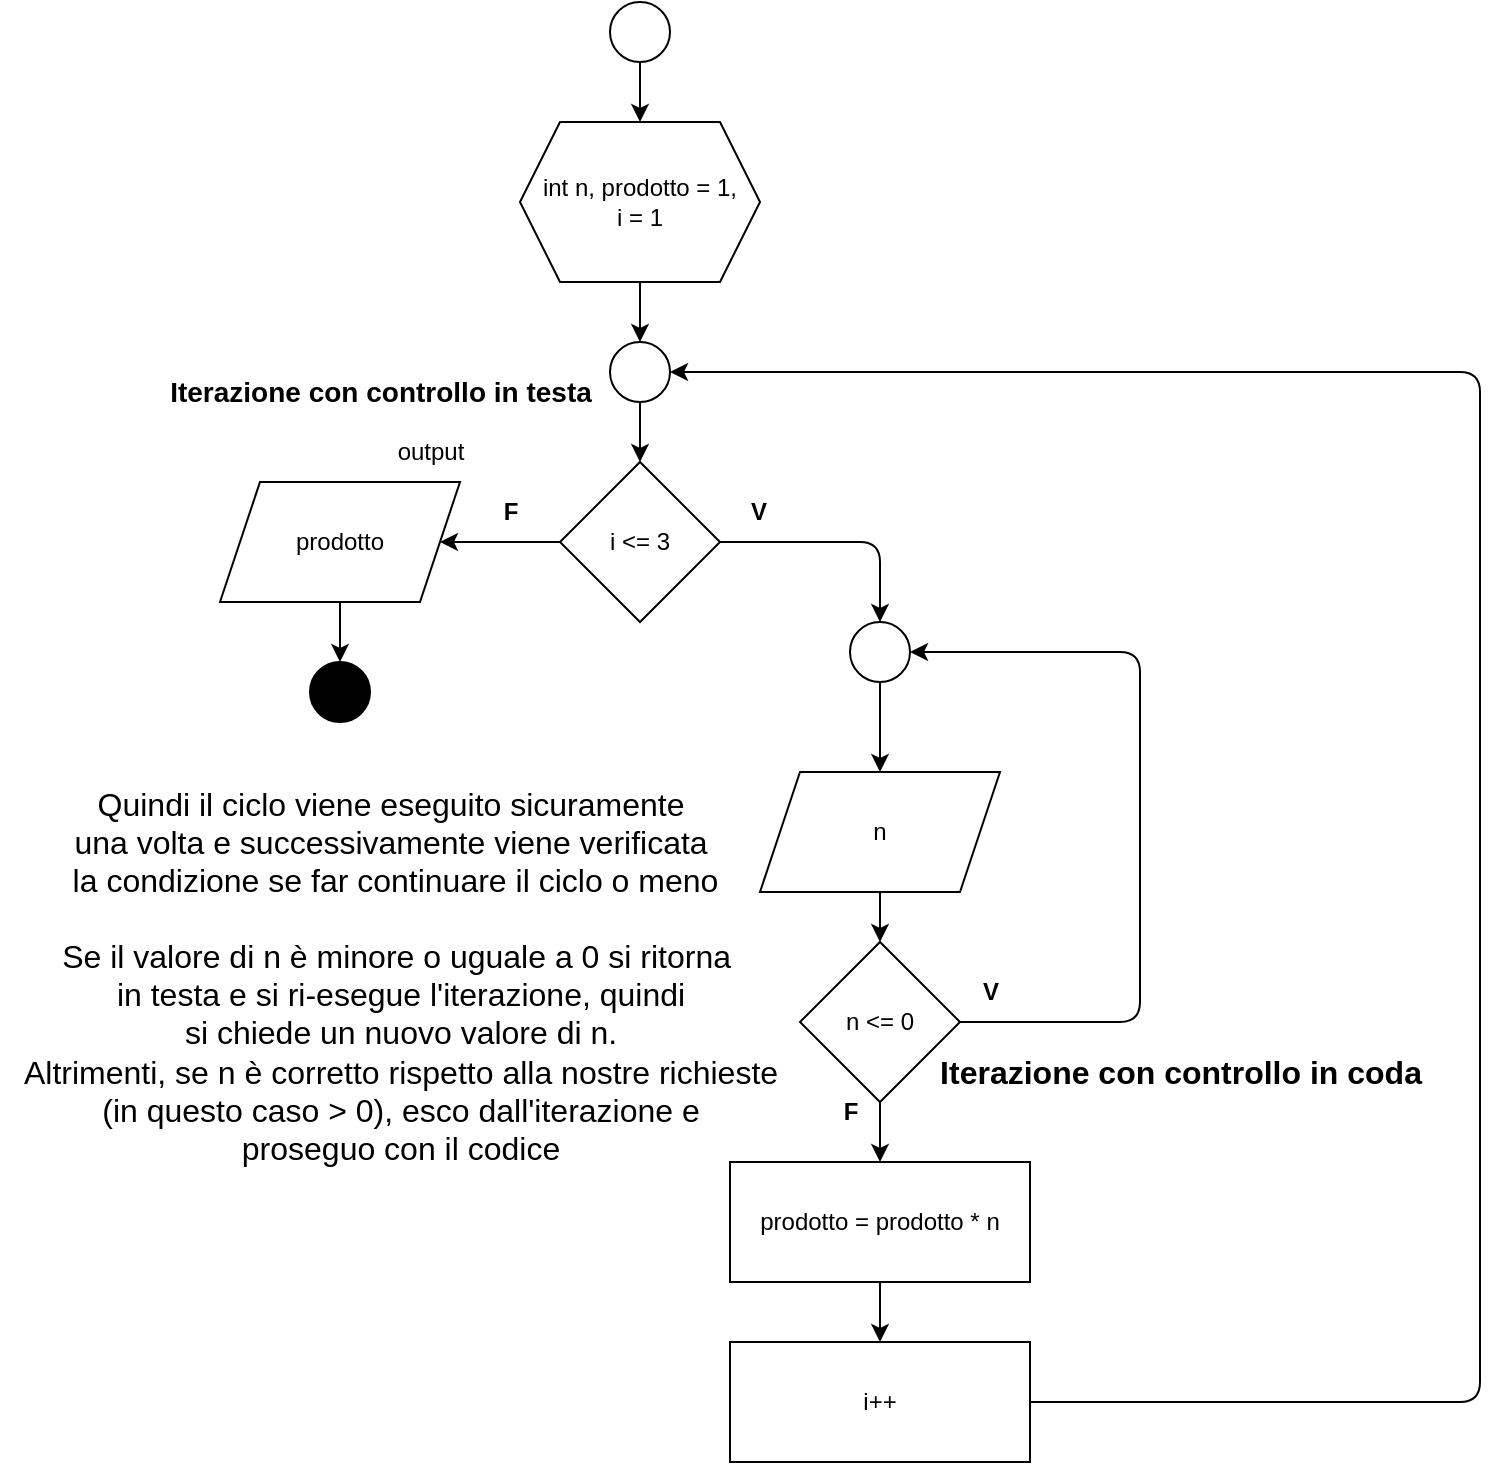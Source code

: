 <mxfile>
    <diagram id="iU-B655GjEMLHaXcKzl4" name="Pagina-1">
        <mxGraphModel dx="502" dy="692" grid="1" gridSize="10" guides="1" tooltips="1" connect="1" arrows="1" fold="1" page="1" pageScale="1" pageWidth="827" pageHeight="1169" math="0" shadow="0">
            <root>
                <mxCell id="0"/>
                <mxCell id="1" parent="0"/>
                <mxCell id="47" value="" style="edgeStyle=none;html=1;fontSize=14;" parent="1" source="2" target="46" edge="1">
                    <mxGeometry relative="1" as="geometry"/>
                </mxCell>
                <mxCell id="2" value="int n, prodotto = 1, &lt;br&gt;i = 1" style="shape=hexagon;perimeter=hexagonPerimeter2;whiteSpace=wrap;html=1;fixedSize=1;" parent="1" vertex="1">
                    <mxGeometry x="310" y="110" width="120" height="80" as="geometry"/>
                </mxCell>
                <mxCell id="51" value="" style="edgeStyle=none;html=1;fontSize=14;" parent="1" source="12" target="26" edge="1">
                    <mxGeometry relative="1" as="geometry"/>
                </mxCell>
                <mxCell id="12" value="" style="ellipse;whiteSpace=wrap;html=1;aspect=fixed;" parent="1" vertex="1">
                    <mxGeometry x="475" y="360" width="30" height="30" as="geometry"/>
                </mxCell>
                <mxCell id="18" value="" style="edgeStyle=none;html=1;" parent="1" source="17" target="2" edge="1">
                    <mxGeometry relative="1" as="geometry"/>
                </mxCell>
                <mxCell id="17" value="" style="ellipse;whiteSpace=wrap;html=1;aspect=fixed;" parent="1" vertex="1">
                    <mxGeometry x="355" y="50" width="30" height="30" as="geometry"/>
                </mxCell>
                <mxCell id="23" value="" style="edgeStyle=none;html=1;" parent="1" source="19" target="22" edge="1">
                    <mxGeometry relative="1" as="geometry"/>
                </mxCell>
                <mxCell id="19" value="prodotto" style="shape=parallelogram;perimeter=parallelogramPerimeter;whiteSpace=wrap;html=1;fixedSize=1;" parent="1" vertex="1">
                    <mxGeometry x="160" y="290" width="120" height="60" as="geometry"/>
                </mxCell>
                <mxCell id="21" value="output" style="text;html=1;align=center;verticalAlign=middle;resizable=0;points=[];autosize=1;strokeColor=none;fillColor=none;" parent="1" vertex="1">
                    <mxGeometry x="235" y="260" width="60" height="30" as="geometry"/>
                </mxCell>
                <mxCell id="22" value="" style="ellipse;whiteSpace=wrap;html=1;aspect=fixed;fillColor=#000000;" parent="1" vertex="1">
                    <mxGeometry x="205" y="380" width="30" height="30" as="geometry"/>
                </mxCell>
                <mxCell id="52" value="" style="edgeStyle=none;html=1;fontSize=14;" parent="1" source="26" target="32" edge="1">
                    <mxGeometry relative="1" as="geometry"/>
                </mxCell>
                <mxCell id="26" value="n" style="shape=parallelogram;perimeter=parallelogramPerimeter;whiteSpace=wrap;html=1;fixedSize=1;" parent="1" vertex="1">
                    <mxGeometry x="430" y="435" width="120" height="60" as="geometry"/>
                </mxCell>
                <mxCell id="53" style="edgeStyle=none;html=1;entryX=1;entryY=0.5;entryDx=0;entryDy=0;fontSize=14;" parent="1" source="32" target="12" edge="1">
                    <mxGeometry relative="1" as="geometry">
                        <Array as="points">
                            <mxPoint x="620" y="560"/>
                            <mxPoint x="620" y="460"/>
                            <mxPoint x="620" y="375"/>
                        </Array>
                    </mxGeometry>
                </mxCell>
                <mxCell id="54" value="" style="edgeStyle=none;html=1;fontSize=14;" parent="1" source="32" target="38" edge="1">
                    <mxGeometry relative="1" as="geometry"/>
                </mxCell>
                <mxCell id="32" value="n &amp;lt;= 0" style="rhombus;whiteSpace=wrap;html=1;" parent="1" vertex="1">
                    <mxGeometry x="450" y="520" width="80" height="80" as="geometry"/>
                </mxCell>
                <mxCell id="35" value="V" style="text;html=1;align=center;verticalAlign=middle;resizable=0;points=[];autosize=1;strokeColor=none;fillColor=none;fontStyle=1" parent="1" vertex="1">
                    <mxGeometry x="414" y="290" width="30" height="30" as="geometry"/>
                </mxCell>
                <mxCell id="36" value="Iterazione con controllo in coda" style="text;html=1;align=center;verticalAlign=middle;resizable=0;points=[];autosize=1;strokeColor=none;fillColor=none;fontSize=16;fontStyle=1" parent="1" vertex="1">
                    <mxGeometry x="510" y="570" width="260" height="30" as="geometry"/>
                </mxCell>
                <mxCell id="37" value="Quindi il ciclo viene eseguito sicuramente &lt;br style=&quot;font-size: 16px;&quot;&gt;una volta e&amp;nbsp;successivamente viene verificata&lt;br style=&quot;font-size: 16px;&quot;&gt;&amp;nbsp;la condizione&amp;nbsp;se far continuare il ciclo o meno" style="text;html=1;align=center;verticalAlign=middle;resizable=0;points=[];autosize=1;strokeColor=none;fillColor=none;fontSize=16;" parent="1" vertex="1">
                    <mxGeometry x="70" y="435" width="350" height="70" as="geometry"/>
                </mxCell>
                <mxCell id="55" value="" style="edgeStyle=none;html=1;fontSize=14;" parent="1" source="38" target="39" edge="1">
                    <mxGeometry relative="1" as="geometry"/>
                </mxCell>
                <mxCell id="38" value="prodotto = prodotto * n" style="rounded=0;whiteSpace=wrap;html=1;" parent="1" vertex="1">
                    <mxGeometry x="415" y="630" width="150" height="60" as="geometry"/>
                </mxCell>
                <mxCell id="56" style="edgeStyle=none;html=1;entryX=1;entryY=0.5;entryDx=0;entryDy=0;fontSize=14;" parent="1" source="39" target="46" edge="1">
                    <mxGeometry relative="1" as="geometry">
                        <Array as="points">
                            <mxPoint x="790" y="750"/>
                            <mxPoint x="790" y="490"/>
                            <mxPoint x="790" y="235"/>
                        </Array>
                    </mxGeometry>
                </mxCell>
                <mxCell id="39" value="i++" style="rounded=0;whiteSpace=wrap;html=1;" parent="1" vertex="1">
                    <mxGeometry x="415" y="720" width="150" height="60" as="geometry"/>
                </mxCell>
                <mxCell id="49" value="" style="edgeStyle=none;html=1;fontSize=14;" parent="1" source="46" target="48" edge="1">
                    <mxGeometry relative="1" as="geometry"/>
                </mxCell>
                <mxCell id="46" value="" style="ellipse;whiteSpace=wrap;html=1;aspect=fixed;" parent="1" vertex="1">
                    <mxGeometry x="355" y="220" width="30" height="30" as="geometry"/>
                </mxCell>
                <mxCell id="50" style="edgeStyle=none;html=1;entryX=0.5;entryY=0;entryDx=0;entryDy=0;fontSize=14;" parent="1" source="48" target="12" edge="1">
                    <mxGeometry relative="1" as="geometry">
                        <Array as="points">
                            <mxPoint x="490" y="320"/>
                        </Array>
                    </mxGeometry>
                </mxCell>
                <mxCell id="60" value="" style="edgeStyle=none;html=1;fontSize=14;" parent="1" source="48" target="19" edge="1">
                    <mxGeometry relative="1" as="geometry"/>
                </mxCell>
                <mxCell id="48" value="i &amp;lt;= 3" style="rhombus;whiteSpace=wrap;html=1;" parent="1" vertex="1">
                    <mxGeometry x="330" y="280" width="80" height="80" as="geometry"/>
                </mxCell>
                <mxCell id="57" value="V" style="text;html=1;align=center;verticalAlign=middle;resizable=0;points=[];autosize=1;strokeColor=none;fillColor=none;fontStyle=1" parent="1" vertex="1">
                    <mxGeometry x="530" y="530" width="30" height="30" as="geometry"/>
                </mxCell>
                <mxCell id="58" value="F" style="text;html=1;align=center;verticalAlign=middle;resizable=0;points=[];autosize=1;strokeColor=none;fillColor=none;fontStyle=1" parent="1" vertex="1">
                    <mxGeometry x="460" y="590" width="30" height="30" as="geometry"/>
                </mxCell>
                <mxCell id="59" value="F" style="text;html=1;align=center;verticalAlign=middle;resizable=0;points=[];autosize=1;strokeColor=none;fillColor=none;fontStyle=1" parent="1" vertex="1">
                    <mxGeometry x="290" y="290" width="30" height="30" as="geometry"/>
                </mxCell>
                <mxCell id="61" value="Iterazione con controllo in testa" style="text;html=1;align=center;verticalAlign=middle;resizable=0;points=[];autosize=1;strokeColor=none;fillColor=none;fontSize=14;fontStyle=1" parent="1" vertex="1">
                    <mxGeometry x="125" y="230" width="230" height="30" as="geometry"/>
                </mxCell>
                <mxCell id="63" value="Se il valore di n è minore o uguale a 0 si ritorna&amp;nbsp;&lt;br&gt;in testa e si ri-esegue l'iterazione, quindi&lt;br&gt;si chiede un nuovo valore di n.&lt;br&gt;Altrimenti, se n è corretto rispetto alla nostre richieste&lt;br&gt;(in questo caso &amp;gt; 0), esco dall'iterazione e&lt;br&gt;proseguo con il codice" style="text;html=1;align=center;verticalAlign=middle;resizable=0;points=[];autosize=1;strokeColor=none;fillColor=none;fontSize=16;" parent="1" vertex="1">
                    <mxGeometry x="50" y="510" width="400" height="130" as="geometry"/>
                </mxCell>
            </root>
        </mxGraphModel>
    </diagram>
</mxfile>